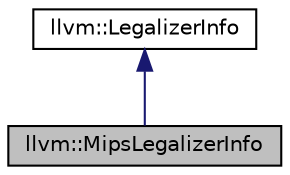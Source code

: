digraph "llvm::MipsLegalizerInfo"
{
 // LATEX_PDF_SIZE
  bgcolor="transparent";
  edge [fontname="Helvetica",fontsize="10",labelfontname="Helvetica",labelfontsize="10"];
  node [fontname="Helvetica",fontsize="10",shape=record];
  Node1 [label="llvm::MipsLegalizerInfo",height=0.2,width=0.4,color="black", fillcolor="grey75", style="filled", fontcolor="black",tooltip="This class provides legalization strategies."];
  Node2 -> Node1 [dir="back",color="midnightblue",fontsize="10",style="solid",fontname="Helvetica"];
  Node2 [label="llvm::LegalizerInfo",height=0.2,width=0.4,color="black",URL="$classllvm_1_1LegalizerInfo.html",tooltip=" "];
}
